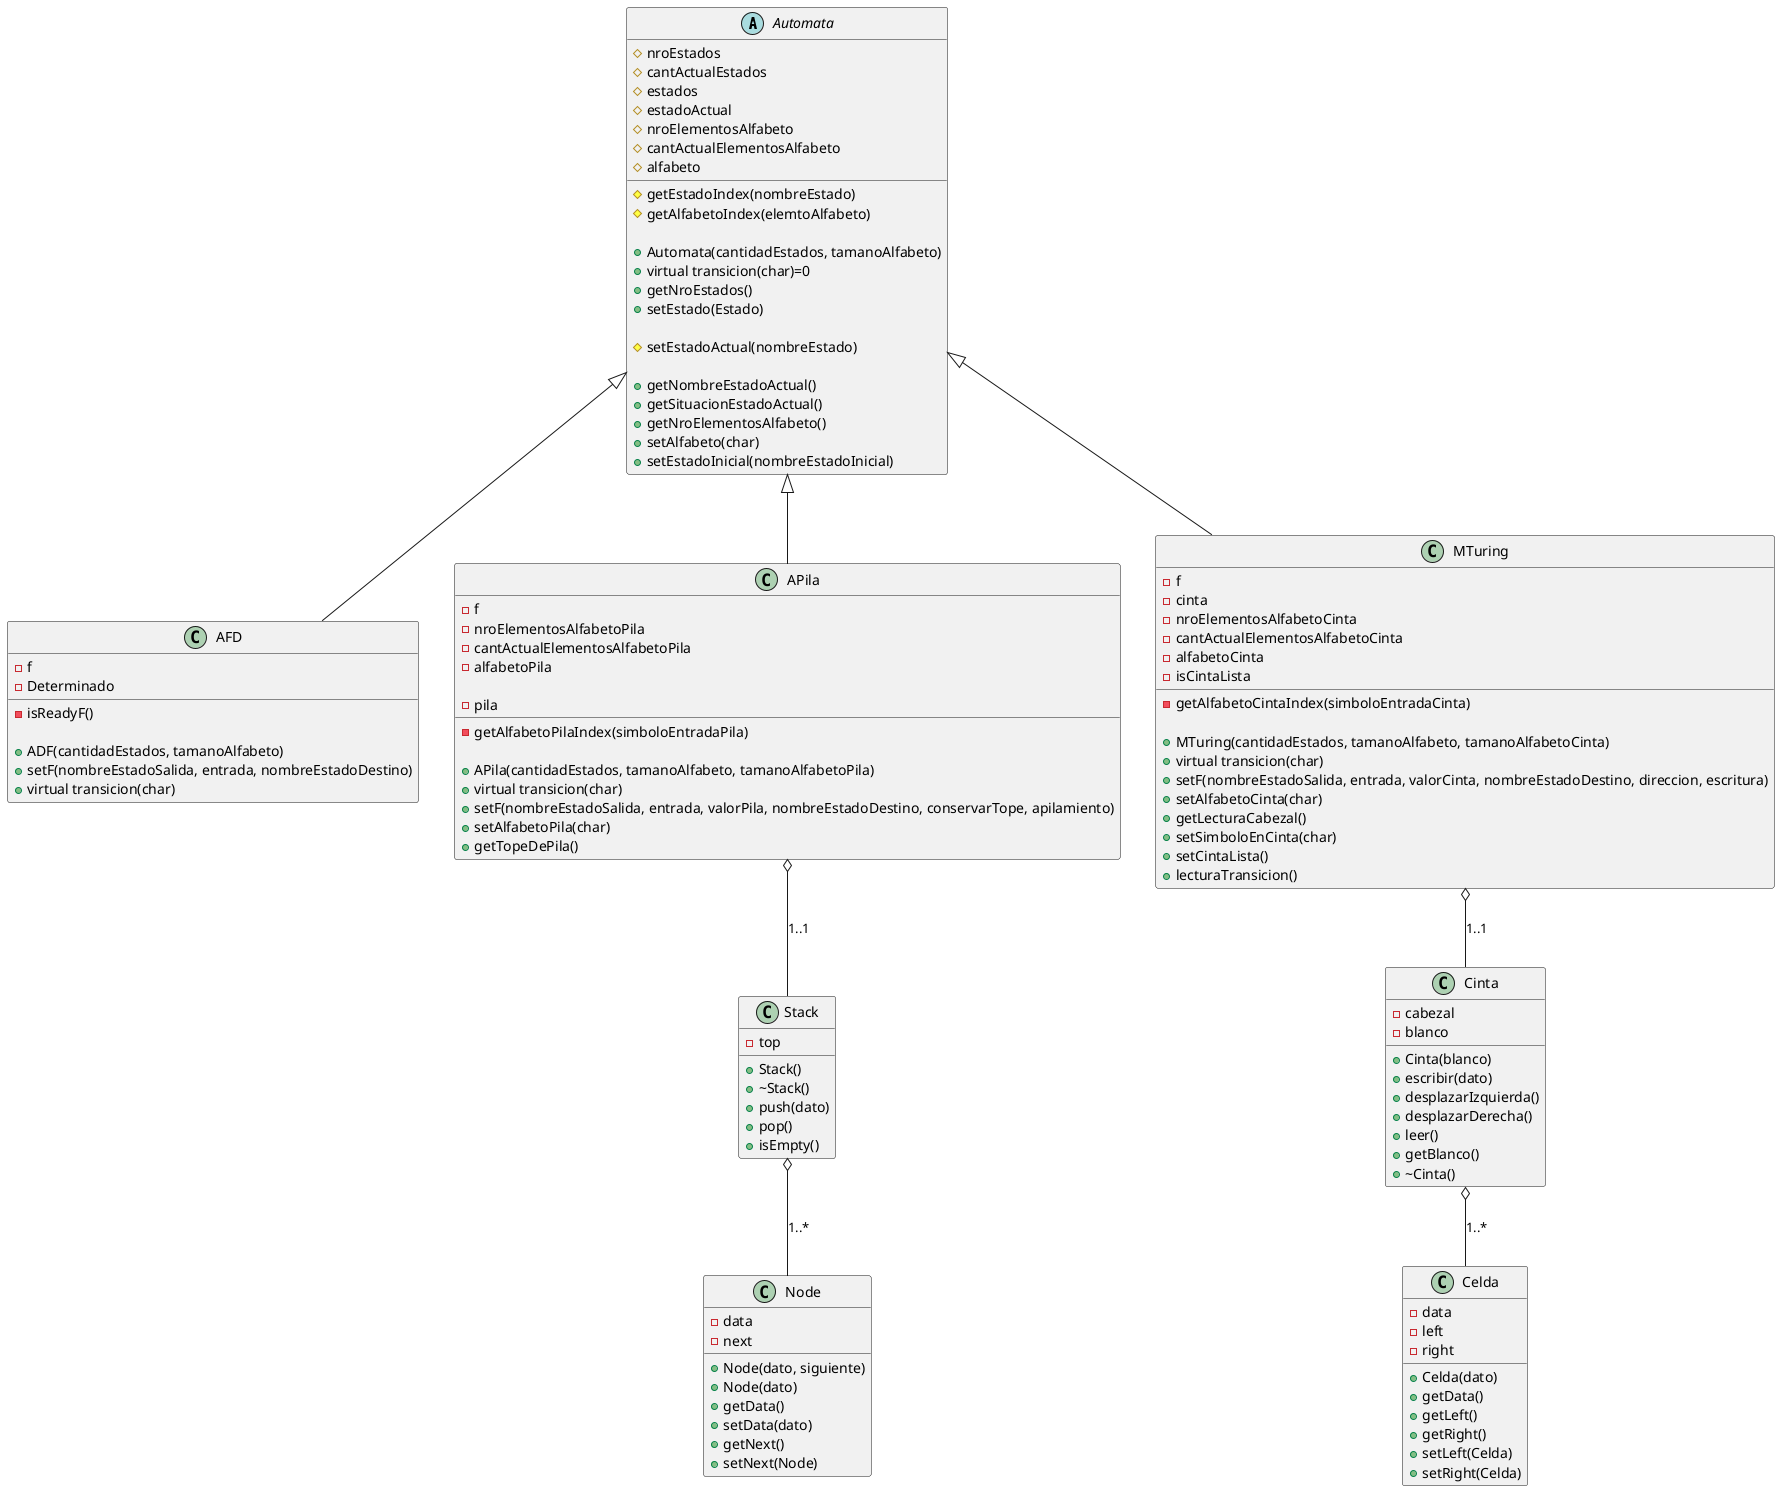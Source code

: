 @startuml

Automata <|-- AFD
Automata <|-- APila
Automata <|-- MTuring

APila o-- Stack : 1..1
Stack o-- Node : 1..*

MTuring o-- Cinta : 1..1
Cinta o-- Celda : 1..*

Abstract Class Automata {
#nroEstados
#cantActualEstados
#estados
#estadoActual
#nroElementosAlfabeto
#cantActualElementosAlfabeto
#alfabeto
#getEstadoIndex(nombreEstado)
#getAlfabetoIndex(elemtoAlfabeto)

+Automata(cantidadEstados, tamanoAlfabeto)
+virtual transicion(char)=0
+getNroEstados()
+setEstado(Estado)

#setEstadoActual(nombreEstado)

+getNombreEstadoActual()
+getSituacionEstadoActual()
+getNroElementosAlfabeto()
+setAlfabeto(char)
+setEstadoInicial(nombreEstadoInicial)
}

class AFD{
- f
-Determinado
-isReadyF()

+ADF(cantidadEstados, tamanoAlfabeto)
+setF(nombreEstadoSalida, entrada, nombreEstadoDestino)
+virtual transicion(char)
}

class APila{
- f
-nroElementosAlfabetoPila
-cantActualElementosAlfabetoPila
-alfabetoPila

-pila
-getAlfabetoPilaIndex(simboloEntradaPila)

+APila(cantidadEstados, tamanoAlfabeto, tamanoAlfabetoPila)
+virtual transicion(char)
+setF(nombreEstadoSalida, entrada, valorPila, nombreEstadoDestino, conservarTope, apilamiento)
+setAlfabetoPila(char)
+getTopeDePila()
}

class Stack{
-top
+Stack()
+~Stack()
+push(dato)
+pop()
+isEmpty()
}

class Node {
-data
-next
+Node(dato, siguiente)
+Node(dato)
+getData()
+setData(dato)
+getNext()
+setNext(Node)
}

class MTuring{
- f
-cinta
-nroElementosAlfabetoCinta
-cantActualElementosAlfabetoCinta
-alfabetoCinta
-isCintaLista

-getAlfabetoCintaIndex(simboloEntradaCinta)

+MTuring(cantidadEstados, tamanoAlfabeto, tamanoAlfabetoCinta)
+virtual transicion(char)
+setF(nombreEstadoSalida, entrada, valorCinta, nombreEstadoDestino, direccion, escritura)
+setAlfabetoCinta(char)
+getLecturaCabezal()
+setSimboloEnCinta(char)
+setCintaLista()
+lecturaTransicion()
}


class Cinta{
-cabezal
-blanco
+Cinta(blanco)
+escribir(dato)
+desplazarIzquierda()
+desplazarDerecha()
+leer()
+getBlanco()
+~Cinta()
}

class Celda{
-data
-left
-right
+Celda(dato)
+getData()
+getLeft()
+getRight()
+setLeft(Celda)
+setRight(Celda)
}

@enduml